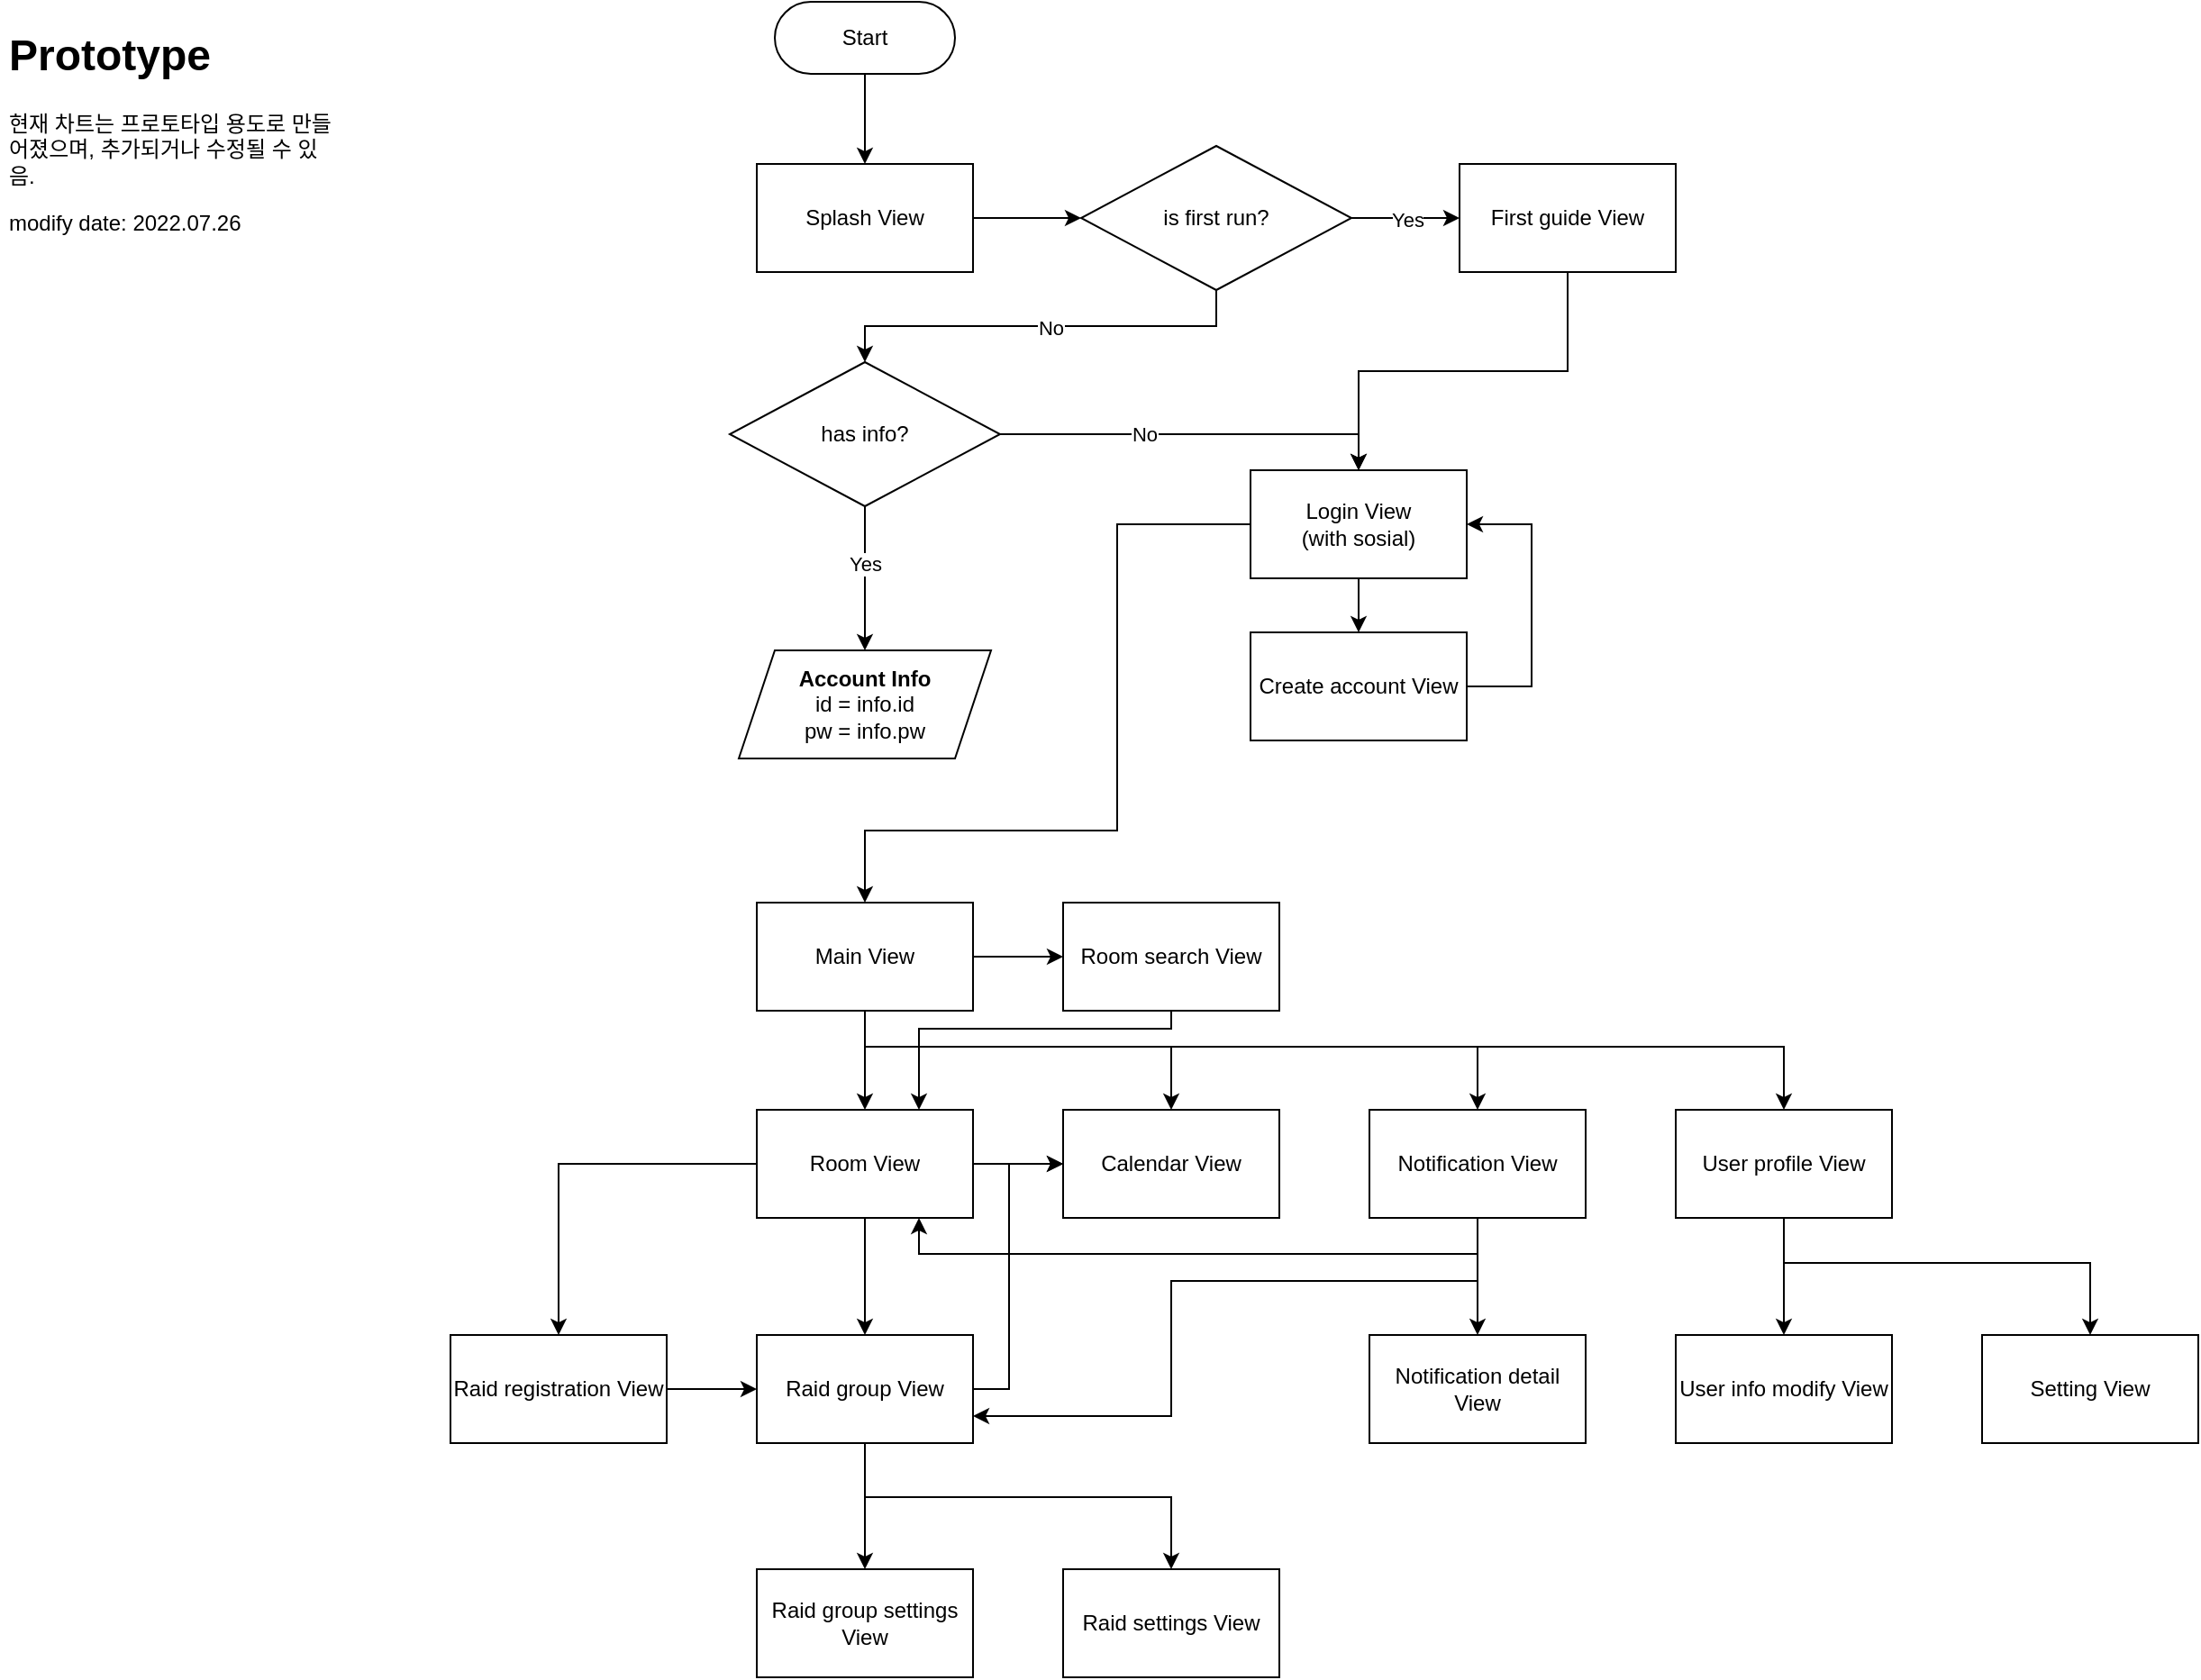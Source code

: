 <mxfile version="20.2.0" type="github">
  <diagram id="hZABh7VmzRM_YHC-Byjn" name="페이지-1">
    <mxGraphModel dx="3204" dy="1282" grid="1" gridSize="10" guides="1" tooltips="1" connect="1" arrows="1" fold="1" page="1" pageScale="1" pageWidth="827" pageHeight="1169" math="0" shadow="0">
      <root>
        <mxCell id="0" />
        <mxCell id="1" parent="0" />
        <mxCell id="8PaBlLevtACu32KRTX6n-62" style="edgeStyle=orthogonalEdgeStyle;rounded=0;orthogonalLoop=1;jettySize=auto;html=1;" edge="1" parent="1" source="8PaBlLevtACu32KRTX6n-1" target="8PaBlLevtACu32KRTX6n-22">
          <mxGeometry relative="1" as="geometry" />
        </mxCell>
        <mxCell id="8PaBlLevtACu32KRTX6n-1" value="Start" style="rounded=1;whiteSpace=wrap;html=1;arcSize=50;" vertex="1" parent="1">
          <mxGeometry x="-270" y="60" width="100" height="40" as="geometry" />
        </mxCell>
        <mxCell id="8PaBlLevtACu32KRTX6n-15" style="edgeStyle=orthogonalEdgeStyle;rounded=0;orthogonalLoop=1;jettySize=auto;html=1;" edge="1" parent="1" source="8PaBlLevtACu32KRTX6n-2" target="8PaBlLevtACu32KRTX6n-12">
          <mxGeometry relative="1" as="geometry" />
        </mxCell>
        <mxCell id="8PaBlLevtACu32KRTX6n-17" style="edgeStyle=orthogonalEdgeStyle;rounded=0;orthogonalLoop=1;jettySize=auto;html=1;" edge="1" parent="1" source="8PaBlLevtACu32KRTX6n-2" target="8PaBlLevtACu32KRTX6n-14">
          <mxGeometry relative="1" as="geometry">
            <Array as="points">
              <mxPoint x="-80" y="350" />
              <mxPoint x="-80" y="520" />
              <mxPoint x="-220" y="520" />
            </Array>
          </mxGeometry>
        </mxCell>
        <mxCell id="8PaBlLevtACu32KRTX6n-2" value="Login View&lt;br&gt;(with sosial)" style="rounded=0;whiteSpace=wrap;html=1;" vertex="1" parent="1">
          <mxGeometry x="-6" y="320" width="120" height="60" as="geometry" />
        </mxCell>
        <mxCell id="8PaBlLevtACu32KRTX6n-3" value="&lt;b&gt;Account Info&lt;/b&gt;&lt;br&gt;id = info.id&lt;br&gt;pw = info.pw" style="shape=parallelogram;perimeter=parallelogramPerimeter;whiteSpace=wrap;html=1;fixedSize=1;" vertex="1" parent="1">
          <mxGeometry x="-290" y="420" width="140" height="60" as="geometry" />
        </mxCell>
        <mxCell id="8PaBlLevtACu32KRTX6n-8" style="edgeStyle=orthogonalEdgeStyle;rounded=0;orthogonalLoop=1;jettySize=auto;html=1;" edge="1" parent="1" source="8PaBlLevtACu32KRTX6n-5" target="8PaBlLevtACu32KRTX6n-3">
          <mxGeometry relative="1" as="geometry" />
        </mxCell>
        <mxCell id="8PaBlLevtACu32KRTX6n-9" value="Yes" style="edgeLabel;html=1;align=center;verticalAlign=middle;resizable=0;points=[];" vertex="1" connectable="0" parent="8PaBlLevtACu32KRTX6n-8">
          <mxGeometry x="-0.2" y="2" relative="1" as="geometry">
            <mxPoint x="-2" as="offset" />
          </mxGeometry>
        </mxCell>
        <mxCell id="8PaBlLevtACu32KRTX6n-10" style="edgeStyle=orthogonalEdgeStyle;rounded=0;orthogonalLoop=1;jettySize=auto;html=1;" edge="1" parent="1" source="8PaBlLevtACu32KRTX6n-5" target="8PaBlLevtACu32KRTX6n-2">
          <mxGeometry relative="1" as="geometry">
            <Array as="points">
              <mxPoint x="54" y="300" />
            </Array>
          </mxGeometry>
        </mxCell>
        <mxCell id="8PaBlLevtACu32KRTX6n-16" value="No" style="edgeLabel;html=1;align=center;verticalAlign=middle;resizable=0;points=[];" vertex="1" connectable="0" parent="8PaBlLevtACu32KRTX6n-10">
          <mxGeometry x="-0.269" relative="1" as="geometry">
            <mxPoint as="offset" />
          </mxGeometry>
        </mxCell>
        <mxCell id="8PaBlLevtACu32KRTX6n-5" value="has info?" style="rhombus;whiteSpace=wrap;html=1;" vertex="1" parent="1">
          <mxGeometry x="-295" y="260" width="150" height="80" as="geometry" />
        </mxCell>
        <mxCell id="8PaBlLevtACu32KRTX6n-21" style="edgeStyle=orthogonalEdgeStyle;rounded=0;orthogonalLoop=1;jettySize=auto;html=1;entryX=1;entryY=0.5;entryDx=0;entryDy=0;" edge="1" parent="1" source="8PaBlLevtACu32KRTX6n-12" target="8PaBlLevtACu32KRTX6n-2">
          <mxGeometry relative="1" as="geometry">
            <Array as="points">
              <mxPoint x="150" y="440" />
              <mxPoint x="150" y="350" />
            </Array>
          </mxGeometry>
        </mxCell>
        <mxCell id="8PaBlLevtACu32KRTX6n-12" value="Create account View" style="rounded=0;whiteSpace=wrap;html=1;" vertex="1" parent="1">
          <mxGeometry x="-6" y="410" width="120" height="60" as="geometry" />
        </mxCell>
        <mxCell id="8PaBlLevtACu32KRTX6n-31" value="" style="edgeStyle=orthogonalEdgeStyle;rounded=0;orthogonalLoop=1;jettySize=auto;html=1;" edge="1" parent="1" source="8PaBlLevtACu32KRTX6n-14" target="8PaBlLevtACu32KRTX6n-24">
          <mxGeometry relative="1" as="geometry" />
        </mxCell>
        <mxCell id="8PaBlLevtACu32KRTX6n-32" style="edgeStyle=orthogonalEdgeStyle;rounded=0;orthogonalLoop=1;jettySize=auto;html=1;" edge="1" parent="1" source="8PaBlLevtACu32KRTX6n-14" target="8PaBlLevtACu32KRTX6n-27">
          <mxGeometry relative="1" as="geometry">
            <Array as="points">
              <mxPoint x="-220" y="640" />
              <mxPoint x="120" y="640" />
            </Array>
          </mxGeometry>
        </mxCell>
        <mxCell id="8PaBlLevtACu32KRTX6n-33" style="edgeStyle=orthogonalEdgeStyle;rounded=0;orthogonalLoop=1;jettySize=auto;html=1;" edge="1" parent="1" source="8PaBlLevtACu32KRTX6n-14" target="8PaBlLevtACu32KRTX6n-28">
          <mxGeometry relative="1" as="geometry">
            <Array as="points">
              <mxPoint x="-220" y="640" />
              <mxPoint x="290" y="640" />
            </Array>
          </mxGeometry>
        </mxCell>
        <mxCell id="8PaBlLevtACu32KRTX6n-34" style="edgeStyle=orthogonalEdgeStyle;rounded=0;orthogonalLoop=1;jettySize=auto;html=1;" edge="1" parent="1" source="8PaBlLevtACu32KRTX6n-14" target="8PaBlLevtACu32KRTX6n-29">
          <mxGeometry relative="1" as="geometry">
            <Array as="points">
              <mxPoint x="-220" y="640" />
              <mxPoint x="-50" y="640" />
            </Array>
          </mxGeometry>
        </mxCell>
        <mxCell id="8PaBlLevtACu32KRTX6n-45" style="edgeStyle=orthogonalEdgeStyle;rounded=0;orthogonalLoop=1;jettySize=auto;html=1;" edge="1" parent="1" source="8PaBlLevtACu32KRTX6n-14" target="8PaBlLevtACu32KRTX6n-44">
          <mxGeometry relative="1" as="geometry" />
        </mxCell>
        <mxCell id="8PaBlLevtACu32KRTX6n-14" value="Main View" style="rounded=0;whiteSpace=wrap;html=1;" vertex="1" parent="1">
          <mxGeometry x="-280" y="560" width="120" height="60" as="geometry" />
        </mxCell>
        <mxCell id="8PaBlLevtACu32KRTX6n-65" style="edgeStyle=orthogonalEdgeStyle;rounded=0;orthogonalLoop=1;jettySize=auto;html=1;" edge="1" parent="1" source="8PaBlLevtACu32KRTX6n-22" target="8PaBlLevtACu32KRTX6n-63">
          <mxGeometry relative="1" as="geometry" />
        </mxCell>
        <mxCell id="8PaBlLevtACu32KRTX6n-22" value="Splash View" style="rounded=0;whiteSpace=wrap;html=1;" vertex="1" parent="1">
          <mxGeometry x="-280" y="150" width="120" height="60" as="geometry" />
        </mxCell>
        <mxCell id="8PaBlLevtACu32KRTX6n-70" style="edgeStyle=orthogonalEdgeStyle;rounded=0;orthogonalLoop=1;jettySize=auto;html=1;" edge="1" parent="1" source="8PaBlLevtACu32KRTX6n-23" target="8PaBlLevtACu32KRTX6n-2">
          <mxGeometry relative="1" as="geometry" />
        </mxCell>
        <mxCell id="8PaBlLevtACu32KRTX6n-23" value="First guide View" style="rounded=0;whiteSpace=wrap;html=1;" vertex="1" parent="1">
          <mxGeometry x="110" y="150" width="120" height="60" as="geometry" />
        </mxCell>
        <mxCell id="8PaBlLevtACu32KRTX6n-37" style="edgeStyle=orthogonalEdgeStyle;rounded=0;orthogonalLoop=1;jettySize=auto;html=1;" edge="1" parent="1" source="8PaBlLevtACu32KRTX6n-24" target="8PaBlLevtACu32KRTX6n-35">
          <mxGeometry relative="1" as="geometry" />
        </mxCell>
        <mxCell id="8PaBlLevtACu32KRTX6n-39" style="edgeStyle=orthogonalEdgeStyle;rounded=0;orthogonalLoop=1;jettySize=auto;html=1;" edge="1" parent="1" source="8PaBlLevtACu32KRTX6n-24" target="8PaBlLevtACu32KRTX6n-29">
          <mxGeometry relative="1" as="geometry" />
        </mxCell>
        <mxCell id="8PaBlLevtACu32KRTX6n-60" style="edgeStyle=orthogonalEdgeStyle;rounded=0;orthogonalLoop=1;jettySize=auto;html=1;" edge="1" parent="1" source="8PaBlLevtACu32KRTX6n-24" target="8PaBlLevtACu32KRTX6n-41">
          <mxGeometry relative="1" as="geometry" />
        </mxCell>
        <mxCell id="8PaBlLevtACu32KRTX6n-24" value="Room View" style="rounded=0;whiteSpace=wrap;html=1;" vertex="1" parent="1">
          <mxGeometry x="-280" y="675" width="120" height="60" as="geometry" />
        </mxCell>
        <mxCell id="8PaBlLevtACu32KRTX6n-53" style="edgeStyle=orthogonalEdgeStyle;rounded=0;orthogonalLoop=1;jettySize=auto;html=1;entryX=0.75;entryY=1;entryDx=0;entryDy=0;" edge="1" parent="1" source="8PaBlLevtACu32KRTX6n-27" target="8PaBlLevtACu32KRTX6n-24">
          <mxGeometry relative="1" as="geometry">
            <Array as="points">
              <mxPoint x="120" y="755" />
              <mxPoint x="-190" y="755" />
            </Array>
          </mxGeometry>
        </mxCell>
        <mxCell id="8PaBlLevtACu32KRTX6n-56" style="edgeStyle=orthogonalEdgeStyle;rounded=0;orthogonalLoop=1;jettySize=auto;html=1;entryX=1;entryY=0.75;entryDx=0;entryDy=0;" edge="1" parent="1" source="8PaBlLevtACu32KRTX6n-27" target="8PaBlLevtACu32KRTX6n-35">
          <mxGeometry relative="1" as="geometry">
            <Array as="points">
              <mxPoint x="120" y="770" />
              <mxPoint x="-50" y="770" />
              <mxPoint x="-50" y="845" />
            </Array>
          </mxGeometry>
        </mxCell>
        <mxCell id="8PaBlLevtACu32KRTX6n-57" style="edgeStyle=orthogonalEdgeStyle;rounded=0;orthogonalLoop=1;jettySize=auto;html=1;" edge="1" parent="1" source="8PaBlLevtACu32KRTX6n-27" target="8PaBlLevtACu32KRTX6n-54">
          <mxGeometry relative="1" as="geometry" />
        </mxCell>
        <mxCell id="8PaBlLevtACu32KRTX6n-27" value="Notification View" style="rounded=0;whiteSpace=wrap;html=1;" vertex="1" parent="1">
          <mxGeometry x="60" y="675" width="120" height="60" as="geometry" />
        </mxCell>
        <mxCell id="8PaBlLevtACu32KRTX6n-49" style="edgeStyle=orthogonalEdgeStyle;rounded=0;orthogonalLoop=1;jettySize=auto;html=1;" edge="1" parent="1" source="8PaBlLevtACu32KRTX6n-28" target="8PaBlLevtACu32KRTX6n-47">
          <mxGeometry relative="1" as="geometry" />
        </mxCell>
        <mxCell id="8PaBlLevtACu32KRTX6n-50" style="edgeStyle=orthogonalEdgeStyle;rounded=0;orthogonalLoop=1;jettySize=auto;html=1;" edge="1" parent="1" source="8PaBlLevtACu32KRTX6n-28" target="8PaBlLevtACu32KRTX6n-48">
          <mxGeometry relative="1" as="geometry">
            <Array as="points">
              <mxPoint x="290" y="760" />
              <mxPoint x="460" y="760" />
            </Array>
          </mxGeometry>
        </mxCell>
        <mxCell id="8PaBlLevtACu32KRTX6n-28" value="User profile View" style="rounded=0;whiteSpace=wrap;html=1;" vertex="1" parent="1">
          <mxGeometry x="230" y="675" width="120" height="60" as="geometry" />
        </mxCell>
        <mxCell id="8PaBlLevtACu32KRTX6n-29" value="Calendar View" style="rounded=0;whiteSpace=wrap;html=1;" vertex="1" parent="1">
          <mxGeometry x="-110" y="675" width="120" height="60" as="geometry" />
        </mxCell>
        <mxCell id="8PaBlLevtACu32KRTX6n-40" style="edgeStyle=orthogonalEdgeStyle;rounded=0;orthogonalLoop=1;jettySize=auto;html=1;" edge="1" parent="1" source="8PaBlLevtACu32KRTX6n-35" target="8PaBlLevtACu32KRTX6n-29">
          <mxGeometry relative="1" as="geometry">
            <Array as="points">
              <mxPoint x="-140" y="830" />
              <mxPoint x="-140" y="705" />
            </Array>
          </mxGeometry>
        </mxCell>
        <mxCell id="8PaBlLevtACu32KRTX6n-42" style="edgeStyle=orthogonalEdgeStyle;rounded=0;orthogonalLoop=1;jettySize=auto;html=1;" edge="1" parent="1" source="8PaBlLevtACu32KRTX6n-35" target="8PaBlLevtACu32KRTX6n-38">
          <mxGeometry relative="1" as="geometry" />
        </mxCell>
        <mxCell id="8PaBlLevtACu32KRTX6n-59" style="edgeStyle=orthogonalEdgeStyle;rounded=0;orthogonalLoop=1;jettySize=auto;html=1;" edge="1" parent="1" source="8PaBlLevtACu32KRTX6n-35" target="8PaBlLevtACu32KRTX6n-58">
          <mxGeometry relative="1" as="geometry">
            <Array as="points">
              <mxPoint x="-220" y="890" />
              <mxPoint x="-50" y="890" />
            </Array>
          </mxGeometry>
        </mxCell>
        <mxCell id="8PaBlLevtACu32KRTX6n-35" value="Raid group View" style="rounded=0;whiteSpace=wrap;html=1;" vertex="1" parent="1">
          <mxGeometry x="-280" y="800" width="120" height="60" as="geometry" />
        </mxCell>
        <mxCell id="8PaBlLevtACu32KRTX6n-38" value="Raid group settings View" style="rounded=0;whiteSpace=wrap;html=1;" vertex="1" parent="1">
          <mxGeometry x="-280" y="930" width="120" height="60" as="geometry" />
        </mxCell>
        <mxCell id="8PaBlLevtACu32KRTX6n-61" style="edgeStyle=orthogonalEdgeStyle;rounded=0;orthogonalLoop=1;jettySize=auto;html=1;" edge="1" parent="1" source="8PaBlLevtACu32KRTX6n-41" target="8PaBlLevtACu32KRTX6n-35">
          <mxGeometry relative="1" as="geometry" />
        </mxCell>
        <mxCell id="8PaBlLevtACu32KRTX6n-41" value="Raid registration View" style="rounded=0;whiteSpace=wrap;html=1;" vertex="1" parent="1">
          <mxGeometry x="-450" y="800" width="120" height="60" as="geometry" />
        </mxCell>
        <mxCell id="8PaBlLevtACu32KRTX6n-46" style="edgeStyle=orthogonalEdgeStyle;rounded=0;orthogonalLoop=1;jettySize=auto;html=1;" edge="1" parent="1" source="8PaBlLevtACu32KRTX6n-44" target="8PaBlLevtACu32KRTX6n-24">
          <mxGeometry relative="1" as="geometry">
            <Array as="points">
              <mxPoint x="-50" y="630" />
              <mxPoint x="-190" y="630" />
            </Array>
          </mxGeometry>
        </mxCell>
        <mxCell id="8PaBlLevtACu32KRTX6n-44" value="Room search View" style="rounded=0;whiteSpace=wrap;html=1;" vertex="1" parent="1">
          <mxGeometry x="-110" y="560" width="120" height="60" as="geometry" />
        </mxCell>
        <mxCell id="8PaBlLevtACu32KRTX6n-47" value="User info modify View" style="rounded=0;whiteSpace=wrap;html=1;" vertex="1" parent="1">
          <mxGeometry x="230" y="800" width="120" height="60" as="geometry" />
        </mxCell>
        <mxCell id="8PaBlLevtACu32KRTX6n-48" value="Setting View" style="rounded=0;whiteSpace=wrap;html=1;" vertex="1" parent="1">
          <mxGeometry x="400" y="800" width="120" height="60" as="geometry" />
        </mxCell>
        <mxCell id="8PaBlLevtACu32KRTX6n-54" value="Notification detail View" style="rounded=0;whiteSpace=wrap;html=1;" vertex="1" parent="1">
          <mxGeometry x="60" y="800" width="120" height="60" as="geometry" />
        </mxCell>
        <mxCell id="8PaBlLevtACu32KRTX6n-58" value="Raid settings View" style="rounded=0;whiteSpace=wrap;html=1;" vertex="1" parent="1">
          <mxGeometry x="-110" y="930" width="120" height="60" as="geometry" />
        </mxCell>
        <mxCell id="8PaBlLevtACu32KRTX6n-66" style="edgeStyle=orthogonalEdgeStyle;rounded=0;orthogonalLoop=1;jettySize=auto;html=1;" edge="1" parent="1" source="8PaBlLevtACu32KRTX6n-63" target="8PaBlLevtACu32KRTX6n-23">
          <mxGeometry relative="1" as="geometry" />
        </mxCell>
        <mxCell id="8PaBlLevtACu32KRTX6n-67" value="Yes" style="edgeLabel;html=1;align=center;verticalAlign=middle;resizable=0;points=[];" vertex="1" connectable="0" parent="8PaBlLevtACu32KRTX6n-66">
          <mxGeometry x="0.027" y="-1" relative="1" as="geometry">
            <mxPoint as="offset" />
          </mxGeometry>
        </mxCell>
        <mxCell id="8PaBlLevtACu32KRTX6n-68" style="edgeStyle=orthogonalEdgeStyle;rounded=0;orthogonalLoop=1;jettySize=auto;html=1;" edge="1" parent="1" source="8PaBlLevtACu32KRTX6n-63" target="8PaBlLevtACu32KRTX6n-5">
          <mxGeometry relative="1" as="geometry">
            <Array as="points">
              <mxPoint x="-25" y="240" />
              <mxPoint x="-220" y="240" />
            </Array>
          </mxGeometry>
        </mxCell>
        <mxCell id="8PaBlLevtACu32KRTX6n-69" value="No" style="edgeLabel;html=1;align=center;verticalAlign=middle;resizable=0;points=[];" vertex="1" connectable="0" parent="8PaBlLevtACu32KRTX6n-68">
          <mxGeometry x="-0.041" y="1" relative="1" as="geometry">
            <mxPoint as="offset" />
          </mxGeometry>
        </mxCell>
        <mxCell id="8PaBlLevtACu32KRTX6n-63" value="is first run?" style="rhombus;whiteSpace=wrap;html=1;" vertex="1" parent="1">
          <mxGeometry x="-100" y="140" width="150" height="80" as="geometry" />
        </mxCell>
        <mxCell id="8PaBlLevtACu32KRTX6n-71" value="&lt;h1&gt;Prototype&lt;/h1&gt;&lt;p&gt;현재 차트는 프로토타입 용도로 만들어졌으며, 추가되거나 수정될 수 있음.&lt;/p&gt;&lt;p&gt;modify date: 2022.07.26&lt;/p&gt;" style="text;html=1;strokeColor=none;fillColor=none;spacing=5;spacingTop=-20;whiteSpace=wrap;overflow=hidden;rounded=0;" vertex="1" parent="1">
          <mxGeometry x="-700" y="70" width="190" height="120" as="geometry" />
        </mxCell>
      </root>
    </mxGraphModel>
  </diagram>
</mxfile>
